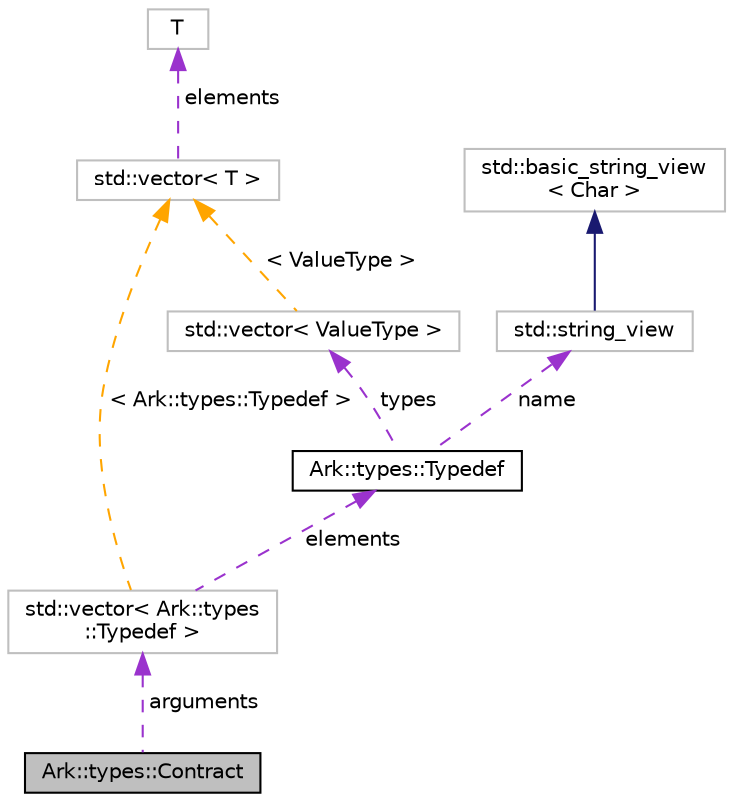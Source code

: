 digraph "Ark::types::Contract"
{
 // INTERACTIVE_SVG=YES
 // LATEX_PDF_SIZE
  edge [fontname="Helvetica",fontsize="10",labelfontname="Helvetica",labelfontsize="10"];
  node [fontname="Helvetica",fontsize="10",shape=record];
  Node1 [label="Ark::types::Contract",height=0.2,width=0.4,color="black", fillcolor="grey75", style="filled", fontcolor="black",tooltip="A contract is a list of typed arguments that a function can follow."];
  Node2 -> Node1 [dir="back",color="darkorchid3",fontsize="10",style="dashed",label=" arguments" ,fontname="Helvetica"];
  Node2 [label="std::vector\< Ark::types\l::Typedef \>",height=0.2,width=0.4,color="grey75", fillcolor="white", style="filled",tooltip=" "];
  Node3 -> Node2 [dir="back",color="darkorchid3",fontsize="10",style="dashed",label=" elements" ,fontname="Helvetica"];
  Node3 [label="Ark::types::Typedef",height=0.2,width=0.4,color="black", fillcolor="white", style="filled",URL="$d9/dbf/structArk_1_1types_1_1Typedef.html",tooltip="A type definition within a contract."];
  Node4 -> Node3 [dir="back",color="darkorchid3",fontsize="10",style="dashed",label=" types" ,fontname="Helvetica"];
  Node4 [label="std::vector\< ValueType \>",height=0.2,width=0.4,color="grey75", fillcolor="white", style="filled",tooltip=" "];
  Node5 -> Node4 [dir="back",color="orange",fontsize="10",style="dashed",label=" \< ValueType \>" ,fontname="Helvetica"];
  Node5 [label="std::vector\< T \>",height=0.2,width=0.4,color="grey75", fillcolor="white", style="filled",tooltip=" "];
  Node6 -> Node5 [dir="back",color="darkorchid3",fontsize="10",style="dashed",label=" elements" ,fontname="Helvetica"];
  Node6 [label="T",height=0.2,width=0.4,color="grey75", fillcolor="white", style="filled",tooltip=" "];
  Node7 -> Node3 [dir="back",color="darkorchid3",fontsize="10",style="dashed",label=" name" ,fontname="Helvetica"];
  Node7 [label="std::string_view",height=0.2,width=0.4,color="grey75", fillcolor="white", style="filled",tooltip=" "];
  Node8 -> Node7 [dir="back",color="midnightblue",fontsize="10",style="solid",fontname="Helvetica"];
  Node8 [label="std::basic_string_view\l\< Char \>",height=0.2,width=0.4,color="grey75", fillcolor="white", style="filled",tooltip=" "];
  Node5 -> Node2 [dir="back",color="orange",fontsize="10",style="dashed",label=" \< Ark::types::Typedef \>" ,fontname="Helvetica"];
}
